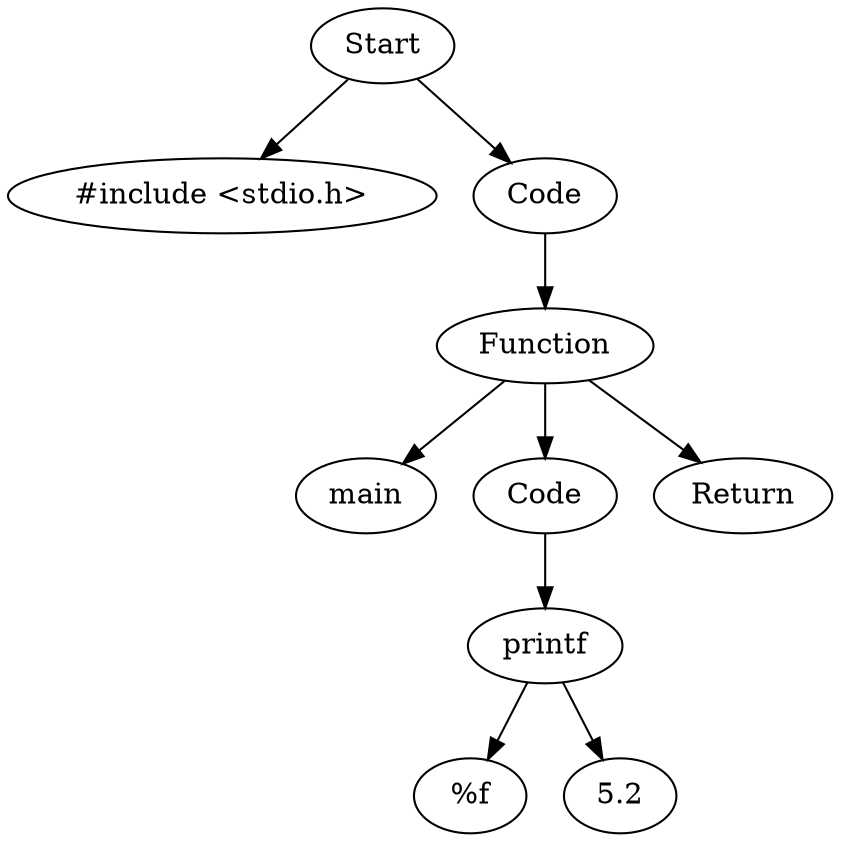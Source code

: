 digraph AST {
  "138062353748400" [label="Start"];
  "138062353748400" -> "138062353748880";
  "138062353748400" -> "138062353757232";
  "138062353748880" [label="#include <stdio.h>"];
  "138062353757232" [label="Code"];
  "138062353757232" -> "138062353754400";
  "138062353754400" [label="Function"];
  "138062353754400" -> "138062353747056";
  "138062353754400" -> "138062353750080";
  "138062353754400" -> "138062353752768";
  "138062353747056" [label="main"];
  "138062353750080" [label="Code"];
  "138062353750080" -> "138062353756848";
  "138062353756848" [label="printf"];
  "138062353756848" -> "138062353749792";
  "138062353756848" -> "138062353751088";
  "138062353749792" [label="%f"];
  "138062353751088" [label="5.2"];
  "138062353752768" [label="Return"];
}
